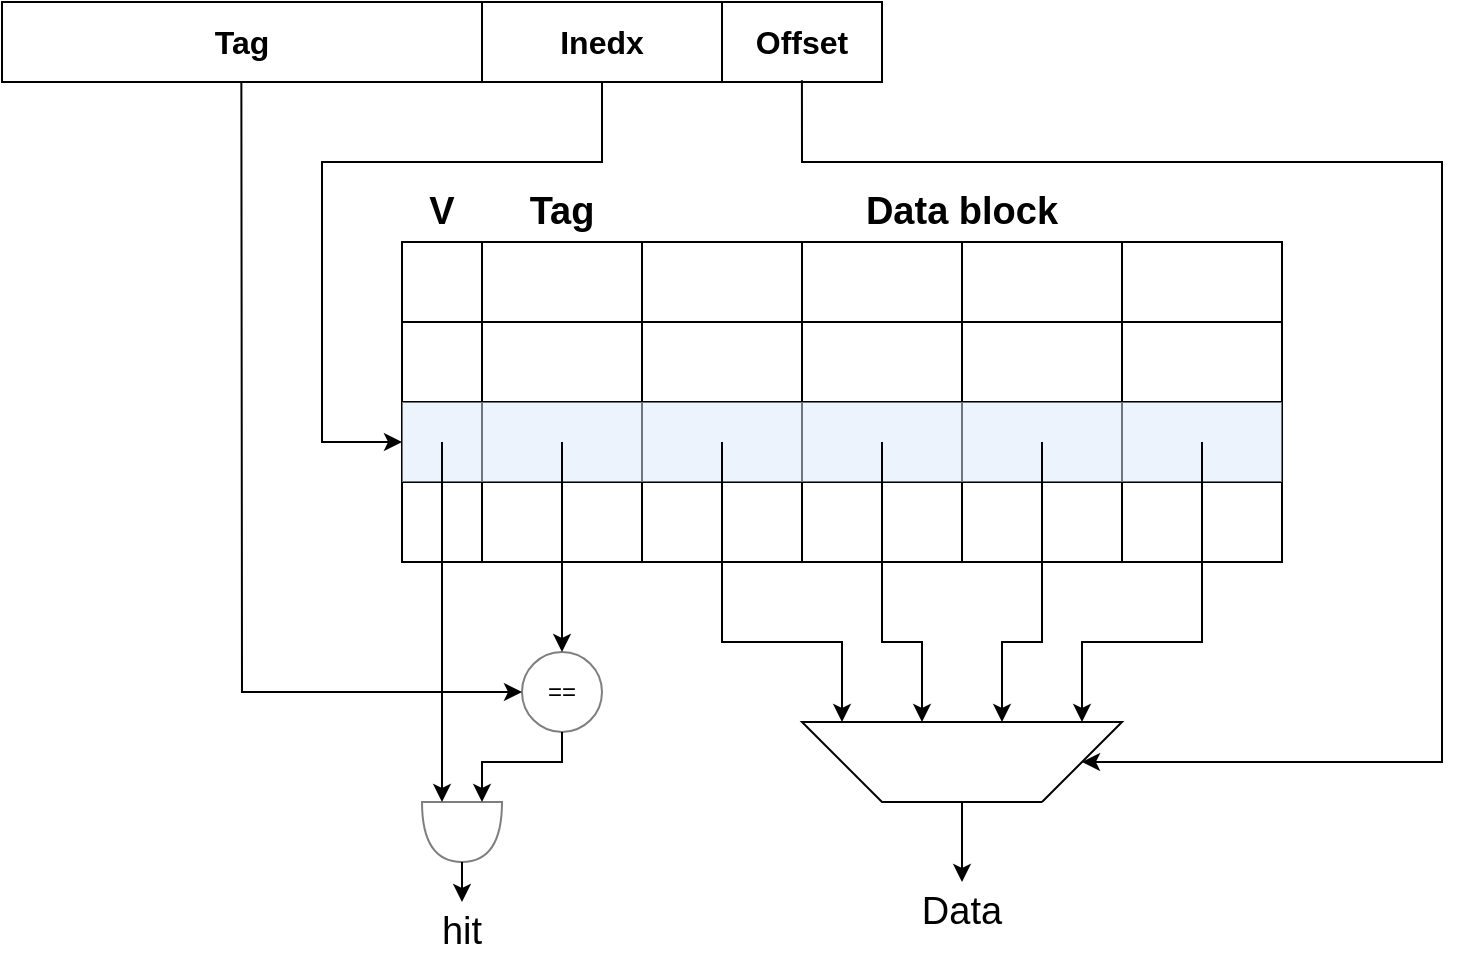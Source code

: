 <mxfile version="20.8.23" type="github">
  <diagram id="jHrTUqb8cGTw1GTtHWJ5" name="第 1 页">
    <mxGraphModel dx="1295" dy="778" grid="1" gridSize="10" guides="1" tooltips="1" connect="1" arrows="1" fold="1" page="1" pageScale="1" pageWidth="827" pageHeight="1169" background="none" math="0" shadow="0">
      <root>
        <mxCell id="0" />
        <mxCell id="1" parent="0" />
        <mxCell id="86N4yR-X4siVaImIpkyE-61" value="" style="shape=table;startSize=0;container=1;collapsible=0;childLayout=tableLayout;fontSize=16;" vertex="1" parent="1">
          <mxGeometry x="440" y="360" width="440" height="160" as="geometry" />
        </mxCell>
        <mxCell id="86N4yR-X4siVaImIpkyE-62" value="" style="shape=tableRow;horizontal=0;startSize=0;swimlaneHead=0;swimlaneBody=0;strokeColor=inherit;top=0;left=0;bottom=0;right=0;collapsible=0;dropTarget=0;fillColor=none;points=[[0,0.5],[1,0.5]];portConstraint=eastwest;fontSize=16;" vertex="1" parent="86N4yR-X4siVaImIpkyE-61">
          <mxGeometry width="440" height="40" as="geometry" />
        </mxCell>
        <mxCell id="86N4yR-X4siVaImIpkyE-63" value="" style="shape=partialRectangle;html=1;whiteSpace=wrap;connectable=0;strokeColor=inherit;overflow=hidden;fillColor=none;top=0;left=0;bottom=0;right=0;pointerEvents=1;fontSize=16;" vertex="1" parent="86N4yR-X4siVaImIpkyE-62">
          <mxGeometry width="40" height="40" as="geometry">
            <mxRectangle width="40" height="40" as="alternateBounds" />
          </mxGeometry>
        </mxCell>
        <mxCell id="86N4yR-X4siVaImIpkyE-64" value="" style="shape=partialRectangle;html=1;whiteSpace=wrap;connectable=0;strokeColor=inherit;overflow=hidden;fillColor=none;top=0;left=0;bottom=0;right=0;pointerEvents=1;fontSize=16;" vertex="1" parent="86N4yR-X4siVaImIpkyE-62">
          <mxGeometry x="40" width="80" height="40" as="geometry">
            <mxRectangle width="80" height="40" as="alternateBounds" />
          </mxGeometry>
        </mxCell>
        <mxCell id="86N4yR-X4siVaImIpkyE-65" value="" style="shape=partialRectangle;html=1;whiteSpace=wrap;connectable=0;strokeColor=inherit;overflow=hidden;fillColor=none;top=0;left=0;bottom=0;right=0;pointerEvents=1;fontSize=16;" vertex="1" parent="86N4yR-X4siVaImIpkyE-62">
          <mxGeometry x="120" width="80" height="40" as="geometry">
            <mxRectangle width="80" height="40" as="alternateBounds" />
          </mxGeometry>
        </mxCell>
        <mxCell id="86N4yR-X4siVaImIpkyE-78" style="shape=partialRectangle;html=1;whiteSpace=wrap;connectable=0;strokeColor=inherit;overflow=hidden;fillColor=none;top=0;left=0;bottom=0;right=0;pointerEvents=1;fontSize=16;" vertex="1" parent="86N4yR-X4siVaImIpkyE-62">
          <mxGeometry x="200" width="80" height="40" as="geometry">
            <mxRectangle width="80" height="40" as="alternateBounds" />
          </mxGeometry>
        </mxCell>
        <mxCell id="86N4yR-X4siVaImIpkyE-82" style="shape=partialRectangle;html=1;whiteSpace=wrap;connectable=0;strokeColor=inherit;overflow=hidden;fillColor=none;top=0;left=0;bottom=0;right=0;pointerEvents=1;fontSize=16;" vertex="1" parent="86N4yR-X4siVaImIpkyE-62">
          <mxGeometry x="280" width="80" height="40" as="geometry">
            <mxRectangle width="80" height="40" as="alternateBounds" />
          </mxGeometry>
        </mxCell>
        <mxCell id="86N4yR-X4siVaImIpkyE-86" style="shape=partialRectangle;html=1;whiteSpace=wrap;connectable=0;strokeColor=inherit;overflow=hidden;fillColor=none;top=0;left=0;bottom=0;right=0;pointerEvents=1;fontSize=16;" vertex="1" parent="86N4yR-X4siVaImIpkyE-62">
          <mxGeometry x="360" width="80" height="40" as="geometry">
            <mxRectangle width="80" height="40" as="alternateBounds" />
          </mxGeometry>
        </mxCell>
        <mxCell id="86N4yR-X4siVaImIpkyE-66" value="" style="shape=tableRow;horizontal=0;startSize=0;swimlaneHead=0;swimlaneBody=0;strokeColor=inherit;top=0;left=0;bottom=0;right=0;collapsible=0;dropTarget=0;fillColor=none;points=[[0,0.5],[1,0.5]];portConstraint=eastwest;fontSize=16;" vertex="1" parent="86N4yR-X4siVaImIpkyE-61">
          <mxGeometry y="40" width="440" height="40" as="geometry" />
        </mxCell>
        <mxCell id="86N4yR-X4siVaImIpkyE-67" value="" style="shape=partialRectangle;html=1;whiteSpace=wrap;connectable=0;strokeColor=inherit;overflow=hidden;fillColor=none;top=0;left=0;bottom=0;right=0;pointerEvents=1;fontSize=16;" vertex="1" parent="86N4yR-X4siVaImIpkyE-66">
          <mxGeometry width="40" height="40" as="geometry">
            <mxRectangle width="40" height="40" as="alternateBounds" />
          </mxGeometry>
        </mxCell>
        <mxCell id="86N4yR-X4siVaImIpkyE-68" value="" style="shape=partialRectangle;html=1;whiteSpace=wrap;connectable=0;strokeColor=inherit;overflow=hidden;fillColor=none;top=0;left=0;bottom=0;right=0;pointerEvents=1;fontSize=16;" vertex="1" parent="86N4yR-X4siVaImIpkyE-66">
          <mxGeometry x="40" width="80" height="40" as="geometry">
            <mxRectangle width="80" height="40" as="alternateBounds" />
          </mxGeometry>
        </mxCell>
        <mxCell id="86N4yR-X4siVaImIpkyE-69" value="" style="shape=partialRectangle;html=1;whiteSpace=wrap;connectable=0;strokeColor=inherit;overflow=hidden;fillColor=none;top=0;left=0;bottom=0;right=0;pointerEvents=1;fontSize=16;" vertex="1" parent="86N4yR-X4siVaImIpkyE-66">
          <mxGeometry x="120" width="80" height="40" as="geometry">
            <mxRectangle width="80" height="40" as="alternateBounds" />
          </mxGeometry>
        </mxCell>
        <mxCell id="86N4yR-X4siVaImIpkyE-79" style="shape=partialRectangle;html=1;whiteSpace=wrap;connectable=0;strokeColor=inherit;overflow=hidden;fillColor=none;top=0;left=0;bottom=0;right=0;pointerEvents=1;fontSize=16;" vertex="1" parent="86N4yR-X4siVaImIpkyE-66">
          <mxGeometry x="200" width="80" height="40" as="geometry">
            <mxRectangle width="80" height="40" as="alternateBounds" />
          </mxGeometry>
        </mxCell>
        <mxCell id="86N4yR-X4siVaImIpkyE-83" style="shape=partialRectangle;html=1;whiteSpace=wrap;connectable=0;strokeColor=inherit;overflow=hidden;fillColor=none;top=0;left=0;bottom=0;right=0;pointerEvents=1;fontSize=16;" vertex="1" parent="86N4yR-X4siVaImIpkyE-66">
          <mxGeometry x="280" width="80" height="40" as="geometry">
            <mxRectangle width="80" height="40" as="alternateBounds" />
          </mxGeometry>
        </mxCell>
        <mxCell id="86N4yR-X4siVaImIpkyE-87" style="shape=partialRectangle;html=1;whiteSpace=wrap;connectable=0;strokeColor=inherit;overflow=hidden;fillColor=none;top=0;left=0;bottom=0;right=0;pointerEvents=1;fontSize=16;" vertex="1" parent="86N4yR-X4siVaImIpkyE-66">
          <mxGeometry x="360" width="80" height="40" as="geometry">
            <mxRectangle width="80" height="40" as="alternateBounds" />
          </mxGeometry>
        </mxCell>
        <mxCell id="86N4yR-X4siVaImIpkyE-74" style="shape=tableRow;horizontal=0;startSize=0;swimlaneHead=0;swimlaneBody=0;strokeColor=inherit;top=0;left=0;bottom=0;right=0;collapsible=0;dropTarget=0;fillColor=none;points=[[0,0.5],[1,0.5]];portConstraint=eastwest;fontSize=16;" vertex="1" parent="86N4yR-X4siVaImIpkyE-61">
          <mxGeometry y="80" width="440" height="40" as="geometry" />
        </mxCell>
        <mxCell id="86N4yR-X4siVaImIpkyE-75" style="shape=partialRectangle;html=1;whiteSpace=wrap;connectable=0;strokeColor=#6c8ebf;overflow=hidden;fillColor=#dae8fc;top=0;left=0;bottom=0;right=0;pointerEvents=1;fontSize=16;opacity=50;" vertex="1" parent="86N4yR-X4siVaImIpkyE-74">
          <mxGeometry width="40" height="40" as="geometry">
            <mxRectangle width="40" height="40" as="alternateBounds" />
          </mxGeometry>
        </mxCell>
        <mxCell id="86N4yR-X4siVaImIpkyE-76" style="shape=partialRectangle;html=1;whiteSpace=wrap;connectable=0;strokeColor=#6c8ebf;overflow=hidden;fillColor=#dae8fc;top=0;left=0;bottom=0;right=0;pointerEvents=1;fontSize=16;opacity=50;" vertex="1" parent="86N4yR-X4siVaImIpkyE-74">
          <mxGeometry x="40" width="80" height="40" as="geometry">
            <mxRectangle width="80" height="40" as="alternateBounds" />
          </mxGeometry>
        </mxCell>
        <mxCell id="86N4yR-X4siVaImIpkyE-77" style="shape=partialRectangle;html=1;whiteSpace=wrap;connectable=0;strokeColor=#000000;overflow=hidden;fillColor=#dae8fc;top=0;left=0;bottom=0;right=0;pointerEvents=1;fontSize=16;gradientColor=none;fillStyle=auto;opacity=50;" vertex="1" parent="86N4yR-X4siVaImIpkyE-74">
          <mxGeometry x="120" width="80" height="40" as="geometry">
            <mxRectangle width="80" height="40" as="alternateBounds" />
          </mxGeometry>
        </mxCell>
        <mxCell id="86N4yR-X4siVaImIpkyE-80" style="shape=partialRectangle;html=1;whiteSpace=wrap;connectable=0;strokeColor=#000000;overflow=hidden;fillColor=#dae8fc;top=0;left=0;bottom=0;right=0;pointerEvents=1;fontSize=16;opacity=50;" vertex="1" parent="86N4yR-X4siVaImIpkyE-74">
          <mxGeometry x="200" width="80" height="40" as="geometry">
            <mxRectangle width="80" height="40" as="alternateBounds" />
          </mxGeometry>
        </mxCell>
        <mxCell id="86N4yR-X4siVaImIpkyE-84" style="shape=partialRectangle;html=1;whiteSpace=wrap;connectable=0;strokeColor=#6c8ebf;overflow=hidden;fillColor=#dae8fc;top=0;left=0;bottom=0;right=0;pointerEvents=1;fontSize=16;opacity=50;" vertex="1" parent="86N4yR-X4siVaImIpkyE-74">
          <mxGeometry x="280" width="80" height="40" as="geometry">
            <mxRectangle width="80" height="40" as="alternateBounds" />
          </mxGeometry>
        </mxCell>
        <mxCell id="86N4yR-X4siVaImIpkyE-88" style="shape=partialRectangle;html=1;whiteSpace=wrap;connectable=0;strokeColor=#6c8ebf;overflow=hidden;fillColor=#dae8fc;top=0;left=0;bottom=0;right=0;pointerEvents=1;fontSize=16;shadow=0;opacity=50;" vertex="1" parent="86N4yR-X4siVaImIpkyE-74">
          <mxGeometry x="360" width="80" height="40" as="geometry">
            <mxRectangle width="80" height="40" as="alternateBounds" />
          </mxGeometry>
        </mxCell>
        <mxCell id="86N4yR-X4siVaImIpkyE-70" value="" style="shape=tableRow;horizontal=0;startSize=0;swimlaneHead=0;swimlaneBody=0;strokeColor=inherit;top=0;left=0;bottom=0;right=0;collapsible=0;dropTarget=0;fillColor=none;points=[[0,0.5],[1,0.5]];portConstraint=eastwest;fontSize=16;" vertex="1" parent="86N4yR-X4siVaImIpkyE-61">
          <mxGeometry y="120" width="440" height="40" as="geometry" />
        </mxCell>
        <mxCell id="86N4yR-X4siVaImIpkyE-71" value="" style="shape=partialRectangle;html=1;whiteSpace=wrap;connectable=0;strokeColor=inherit;overflow=hidden;fillColor=none;top=0;left=0;bottom=0;right=0;pointerEvents=1;fontSize=16;" vertex="1" parent="86N4yR-X4siVaImIpkyE-70">
          <mxGeometry width="40" height="40" as="geometry">
            <mxRectangle width="40" height="40" as="alternateBounds" />
          </mxGeometry>
        </mxCell>
        <mxCell id="86N4yR-X4siVaImIpkyE-72" value="" style="shape=partialRectangle;html=1;whiteSpace=wrap;connectable=0;strokeColor=inherit;overflow=hidden;fillColor=none;top=0;left=0;bottom=0;right=0;pointerEvents=1;fontSize=16;" vertex="1" parent="86N4yR-X4siVaImIpkyE-70">
          <mxGeometry x="40" width="80" height="40" as="geometry">
            <mxRectangle width="80" height="40" as="alternateBounds" />
          </mxGeometry>
        </mxCell>
        <mxCell id="86N4yR-X4siVaImIpkyE-73" value="" style="shape=partialRectangle;html=1;whiteSpace=wrap;connectable=0;strokeColor=inherit;overflow=hidden;fillColor=none;top=0;left=0;bottom=0;right=0;pointerEvents=1;fontSize=16;" vertex="1" parent="86N4yR-X4siVaImIpkyE-70">
          <mxGeometry x="120" width="80" height="40" as="geometry">
            <mxRectangle width="80" height="40" as="alternateBounds" />
          </mxGeometry>
        </mxCell>
        <mxCell id="86N4yR-X4siVaImIpkyE-81" style="shape=partialRectangle;html=1;whiteSpace=wrap;connectable=0;strokeColor=inherit;overflow=hidden;fillColor=none;top=0;left=0;bottom=0;right=0;pointerEvents=1;fontSize=16;" vertex="1" parent="86N4yR-X4siVaImIpkyE-70">
          <mxGeometry x="200" width="80" height="40" as="geometry">
            <mxRectangle width="80" height="40" as="alternateBounds" />
          </mxGeometry>
        </mxCell>
        <mxCell id="86N4yR-X4siVaImIpkyE-85" style="shape=partialRectangle;html=1;whiteSpace=wrap;connectable=0;strokeColor=inherit;overflow=hidden;fillColor=none;top=0;left=0;bottom=0;right=0;pointerEvents=1;fontSize=16;" vertex="1" parent="86N4yR-X4siVaImIpkyE-70">
          <mxGeometry x="280" width="80" height="40" as="geometry">
            <mxRectangle width="80" height="40" as="alternateBounds" />
          </mxGeometry>
        </mxCell>
        <mxCell id="86N4yR-X4siVaImIpkyE-89" style="shape=partialRectangle;html=1;whiteSpace=wrap;connectable=0;strokeColor=inherit;overflow=hidden;fillColor=none;top=0;left=0;bottom=0;right=0;pointerEvents=1;fontSize=16;" vertex="1" parent="86N4yR-X4siVaImIpkyE-70">
          <mxGeometry x="360" width="80" height="40" as="geometry">
            <mxRectangle width="80" height="40" as="alternateBounds" />
          </mxGeometry>
        </mxCell>
        <mxCell id="86N4yR-X4siVaImIpkyE-90" value="" style="shape=table;startSize=0;container=1;collapsible=0;childLayout=tableLayout;fontSize=16;" vertex="1" parent="1">
          <mxGeometry x="240" y="240" width="440" height="40" as="geometry" />
        </mxCell>
        <mxCell id="86N4yR-X4siVaImIpkyE-91" value="" style="shape=tableRow;horizontal=0;startSize=0;swimlaneHead=0;swimlaneBody=0;strokeColor=inherit;top=0;left=0;bottom=0;right=0;collapsible=0;dropTarget=0;fillColor=none;points=[[0,0.5],[1,0.5]];portConstraint=eastwest;fontSize=16;" vertex="1" parent="86N4yR-X4siVaImIpkyE-90">
          <mxGeometry width="440" height="40" as="geometry" />
        </mxCell>
        <mxCell id="86N4yR-X4siVaImIpkyE-92" value="&lt;b&gt;Tag&lt;/b&gt;" style="shape=partialRectangle;html=1;whiteSpace=wrap;connectable=0;strokeColor=inherit;overflow=hidden;fillColor=none;top=0;left=0;bottom=0;right=0;pointerEvents=1;fontSize=16;" vertex="1" parent="86N4yR-X4siVaImIpkyE-91">
          <mxGeometry width="240" height="40" as="geometry">
            <mxRectangle width="240" height="40" as="alternateBounds" />
          </mxGeometry>
        </mxCell>
        <mxCell id="86N4yR-X4siVaImIpkyE-93" value="&lt;b&gt;Inedx&lt;/b&gt;" style="shape=partialRectangle;html=1;whiteSpace=wrap;connectable=0;strokeColor=inherit;overflow=hidden;fillColor=none;top=0;left=0;bottom=0;right=0;pointerEvents=1;fontSize=16;" vertex="1" parent="86N4yR-X4siVaImIpkyE-91">
          <mxGeometry x="240" width="120" height="40" as="geometry">
            <mxRectangle width="120" height="40" as="alternateBounds" />
          </mxGeometry>
        </mxCell>
        <mxCell id="86N4yR-X4siVaImIpkyE-94" value="&lt;b&gt;Offset&lt;/b&gt;" style="shape=partialRectangle;html=1;whiteSpace=wrap;connectable=0;strokeColor=inherit;overflow=hidden;fillColor=none;top=0;left=0;bottom=0;right=0;pointerEvents=1;fontSize=16;" vertex="1" parent="86N4yR-X4siVaImIpkyE-91">
          <mxGeometry x="360" width="80" height="40" as="geometry">
            <mxRectangle width="80" height="40" as="alternateBounds" />
          </mxGeometry>
        </mxCell>
        <mxCell id="86N4yR-X4siVaImIpkyE-108" value="" style="endArrow=none;html=1;rounded=0;" edge="1" parent="1">
          <mxGeometry width="50" height="50" relative="1" as="geometry">
            <mxPoint x="760" y="640" as="sourcePoint" />
            <mxPoint x="760" y="640" as="targetPoint" />
            <Array as="points">
              <mxPoint x="680" y="640" />
              <mxPoint x="640" y="600" />
              <mxPoint x="800" y="600" />
            </Array>
          </mxGeometry>
        </mxCell>
        <mxCell id="86N4yR-X4siVaImIpkyE-113" value="" style="endArrow=classic;html=1;rounded=0;exitX=0.909;exitY=0.977;exitDx=0;exitDy=0;exitPerimeter=0;" edge="1" parent="1" source="86N4yR-X4siVaImIpkyE-91">
          <mxGeometry width="50" height="50" relative="1" as="geometry">
            <mxPoint x="680" y="290" as="sourcePoint" />
            <mxPoint x="780" y="620" as="targetPoint" />
            <Array as="points">
              <mxPoint x="640" y="320" />
              <mxPoint x="960" y="320" />
              <mxPoint x="960" y="620" />
            </Array>
          </mxGeometry>
        </mxCell>
        <mxCell id="86N4yR-X4siVaImIpkyE-114" value="==" style="ellipse;whiteSpace=wrap;html=1;aspect=fixed;shadow=0;sketch=0;fillStyle=auto;strokeColor=#000000;strokeWidth=1;fillColor=default;gradientColor=none;opacity=50;" vertex="1" parent="1">
          <mxGeometry x="500" y="565" width="40" height="40" as="geometry" />
        </mxCell>
        <mxCell id="86N4yR-X4siVaImIpkyE-117" value="" style="endArrow=classic;html=1;rounded=0;entryX=0.5;entryY=0;entryDx=0;entryDy=0;" edge="1" parent="1" target="86N4yR-X4siVaImIpkyE-114">
          <mxGeometry width="50" height="50" relative="1" as="geometry">
            <mxPoint x="520" y="460" as="sourcePoint" />
            <mxPoint x="570" y="410" as="targetPoint" />
          </mxGeometry>
        </mxCell>
        <mxCell id="86N4yR-X4siVaImIpkyE-119" value="" style="endArrow=classic;html=1;rounded=0;" edge="1" parent="1">
          <mxGeometry width="50" height="50" relative="1" as="geometry">
            <mxPoint x="600" y="460" as="sourcePoint" />
            <mxPoint x="660" y="600" as="targetPoint" />
            <Array as="points">
              <mxPoint x="600" y="560" />
              <mxPoint x="660" y="560" />
            </Array>
          </mxGeometry>
        </mxCell>
        <mxCell id="86N4yR-X4siVaImIpkyE-120" value="" style="endArrow=classic;html=1;rounded=0;" edge="1" parent="1">
          <mxGeometry width="50" height="50" relative="1" as="geometry">
            <mxPoint x="680" y="460" as="sourcePoint" />
            <mxPoint x="700" y="600" as="targetPoint" />
            <Array as="points">
              <mxPoint x="680" y="560" />
              <mxPoint x="700" y="560" />
            </Array>
          </mxGeometry>
        </mxCell>
        <mxCell id="86N4yR-X4siVaImIpkyE-121" value="" style="endArrow=classic;html=1;rounded=0;" edge="1" parent="1">
          <mxGeometry width="50" height="50" relative="1" as="geometry">
            <mxPoint x="840" y="460" as="sourcePoint" />
            <mxPoint x="780" y="600" as="targetPoint" />
            <Array as="points">
              <mxPoint x="840" y="560" />
              <mxPoint x="780" y="560" />
            </Array>
          </mxGeometry>
        </mxCell>
        <mxCell id="86N4yR-X4siVaImIpkyE-122" value="" style="endArrow=classic;html=1;rounded=0;" edge="1" parent="1">
          <mxGeometry width="50" height="50" relative="1" as="geometry">
            <mxPoint x="760" y="460" as="sourcePoint" />
            <mxPoint x="740" y="600" as="targetPoint" />
            <Array as="points">
              <mxPoint x="760" y="560" />
              <mxPoint x="740" y="560" />
            </Array>
          </mxGeometry>
        </mxCell>
        <mxCell id="86N4yR-X4siVaImIpkyE-124" value="" style="endArrow=classic;html=1;rounded=0;entryX=0;entryY=0.5;entryDx=0;entryDy=0;" edge="1" parent="1" target="86N4yR-X4siVaImIpkyE-74">
          <mxGeometry width="50" height="50" relative="1" as="geometry">
            <mxPoint x="540" y="280" as="sourcePoint" />
            <mxPoint x="530" y="410" as="targetPoint" />
            <Array as="points">
              <mxPoint x="540" y="320" />
              <mxPoint x="400" y="320" />
              <mxPoint x="400" y="460" />
            </Array>
          </mxGeometry>
        </mxCell>
        <mxCell id="86N4yR-X4siVaImIpkyE-125" value="" style="endArrow=classic;html=1;rounded=0;exitX=0.272;exitY=1.004;exitDx=0;exitDy=0;exitPerimeter=0;entryX=0;entryY=0.5;entryDx=0;entryDy=0;" edge="1" parent="1" source="86N4yR-X4siVaImIpkyE-91" target="86N4yR-X4siVaImIpkyE-114">
          <mxGeometry width="50" height="50" relative="1" as="geometry">
            <mxPoint x="480" y="460" as="sourcePoint" />
            <mxPoint x="530" y="410" as="targetPoint" />
            <Array as="points">
              <mxPoint x="360" y="585" />
            </Array>
          </mxGeometry>
        </mxCell>
        <mxCell id="86N4yR-X4siVaImIpkyE-126" value="" style="shape=or;whiteSpace=wrap;html=1;shadow=0;sketch=0;fillStyle=auto;strokeColor=#000000;strokeWidth=1;fillColor=default;gradientColor=none;opacity=50;direction=south;" vertex="1" parent="1">
          <mxGeometry x="450" y="640" width="40" height="30" as="geometry" />
        </mxCell>
        <mxCell id="86N4yR-X4siVaImIpkyE-127" value="" style="endArrow=classic;html=1;rounded=0;entryX=0;entryY=0.75;entryDx=0;entryDy=0;entryPerimeter=0;" edge="1" parent="1" target="86N4yR-X4siVaImIpkyE-126">
          <mxGeometry width="50" height="50" relative="1" as="geometry">
            <mxPoint x="460" y="460" as="sourcePoint" />
            <mxPoint x="510" y="410" as="targetPoint" />
          </mxGeometry>
        </mxCell>
        <mxCell id="86N4yR-X4siVaImIpkyE-128" value="" style="endArrow=classic;html=1;rounded=0;entryX=0;entryY=0.25;entryDx=0;entryDy=0;entryPerimeter=0;exitX=0.5;exitY=1;exitDx=0;exitDy=0;" edge="1" parent="1" source="86N4yR-X4siVaImIpkyE-114" target="86N4yR-X4siVaImIpkyE-126">
          <mxGeometry width="50" height="50" relative="1" as="geometry">
            <mxPoint x="520" y="610" as="sourcePoint" />
            <mxPoint x="490" y="500" as="targetPoint" />
            <Array as="points">
              <mxPoint x="520" y="620" />
              <mxPoint x="480" y="620" />
            </Array>
          </mxGeometry>
        </mxCell>
        <mxCell id="86N4yR-X4siVaImIpkyE-129" value="" style="endArrow=classic;html=1;rounded=0;exitX=1;exitY=0.5;exitDx=0;exitDy=0;exitPerimeter=0;" edge="1" parent="1" source="86N4yR-X4siVaImIpkyE-126">
          <mxGeometry width="50" height="50" relative="1" as="geometry">
            <mxPoint x="560" y="490" as="sourcePoint" />
            <mxPoint x="470" y="690" as="targetPoint" />
          </mxGeometry>
        </mxCell>
        <mxCell id="86N4yR-X4siVaImIpkyE-130" value="&lt;b&gt;&lt;font style=&quot;font-size: 19px;&quot;&gt;V&lt;/font&gt;&lt;/b&gt;" style="text;html=1;strokeColor=none;fillColor=none;align=center;verticalAlign=middle;whiteSpace=wrap;rounded=0;" vertex="1" parent="1">
          <mxGeometry x="440" y="330" width="40" height="30" as="geometry" />
        </mxCell>
        <mxCell id="86N4yR-X4siVaImIpkyE-131" value="&lt;b&gt;Tag&lt;/b&gt;" style="text;html=1;strokeColor=none;fillColor=none;align=center;verticalAlign=middle;whiteSpace=wrap;rounded=0;fontSize=19;" vertex="1" parent="1">
          <mxGeometry x="490" y="330" width="60" height="30" as="geometry" />
        </mxCell>
        <mxCell id="86N4yR-X4siVaImIpkyE-133" value="&lt;b&gt;Data block&lt;/b&gt;" style="text;html=1;strokeColor=none;fillColor=none;align=center;verticalAlign=middle;whiteSpace=wrap;rounded=0;fontSize=19;" vertex="1" parent="1">
          <mxGeometry x="600" y="330" width="240" height="30" as="geometry" />
        </mxCell>
        <mxCell id="86N4yR-X4siVaImIpkyE-134" value="" style="endArrow=classic;html=1;rounded=0;fontSize=19;" edge="1" parent="1">
          <mxGeometry width="50" height="50" relative="1" as="geometry">
            <mxPoint x="720" y="640" as="sourcePoint" />
            <mxPoint x="720" y="680" as="targetPoint" />
          </mxGeometry>
        </mxCell>
        <mxCell id="86N4yR-X4siVaImIpkyE-135" value="hit" style="text;html=1;strokeColor=none;fillColor=none;align=center;verticalAlign=middle;whiteSpace=wrap;rounded=0;fontSize=19;" vertex="1" parent="1">
          <mxGeometry x="440" y="690" width="60" height="30" as="geometry" />
        </mxCell>
        <mxCell id="86N4yR-X4siVaImIpkyE-136" value="Data" style="text;html=1;strokeColor=none;fillColor=none;align=center;verticalAlign=middle;whiteSpace=wrap;rounded=0;fontSize=19;" vertex="1" parent="1">
          <mxGeometry x="690" y="680" width="60" height="30" as="geometry" />
        </mxCell>
      </root>
    </mxGraphModel>
  </diagram>
</mxfile>
